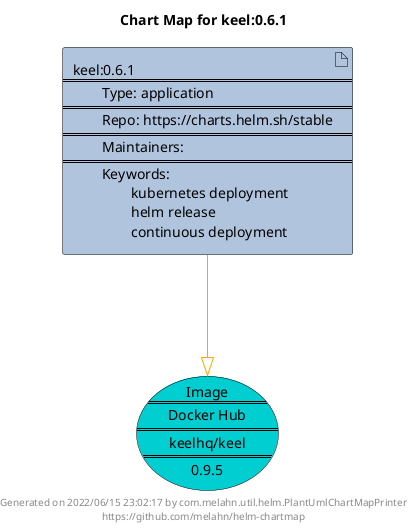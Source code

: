 @startuml
skinparam linetype ortho
skinparam backgroundColor white
skinparam usecaseBorderColor black
skinparam usecaseArrowColor LightSlateGray
skinparam artifactBorderColor black
skinparam artifactArrowColor LightSlateGray

title Chart Map for keel:0.6.1

'There is one referenced Helm Chart
artifact "keel:0.6.1\n====\n\tType: application\n====\n\tRepo: https://charts.helm.sh/stable\n====\n\tMaintainers: \n====\n\tKeywords: \n\t\tkubernetes deployment\n\t\thelm release\n\t\tcontinuous deployment" as keel_0_6_1 #LightSteelBlue

'There is one referenced Docker Image
usecase "Image\n====\nDocker Hub\n====\nkeelhq/keel\n====\n0.9.5" as keelhq_keel_0_9_5 #DarkTurquoise

'Chart Dependencies
keel_0_6_1--[#orange]-|>keelhq_keel_0_9_5

center footer Generated on 2022/06/15 23:02:17 by com.melahn.util.helm.PlantUmlChartMapPrinter\nhttps://github.com/melahn/helm-chartmap
@enduml
